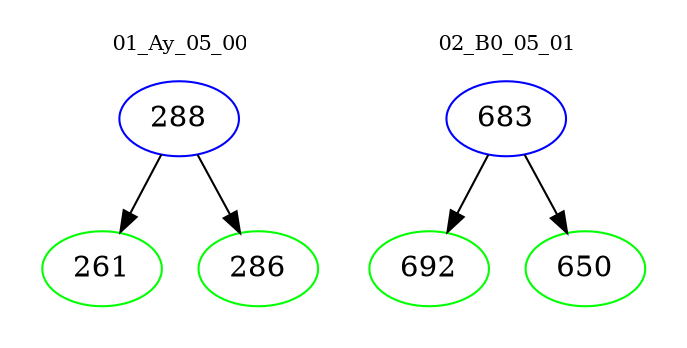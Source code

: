 digraph{
subgraph cluster_0 {
color = white
label = "01_Ay_05_00";
fontsize=10;
T0_288 [label="288", color="blue"]
T0_288 -> T0_261 [color="black"]
T0_261 [label="261", color="green"]
T0_288 -> T0_286 [color="black"]
T0_286 [label="286", color="green"]
}
subgraph cluster_1 {
color = white
label = "02_B0_05_01";
fontsize=10;
T1_683 [label="683", color="blue"]
T1_683 -> T1_692 [color="black"]
T1_692 [label="692", color="green"]
T1_683 -> T1_650 [color="black"]
T1_650 [label="650", color="green"]
}
}
